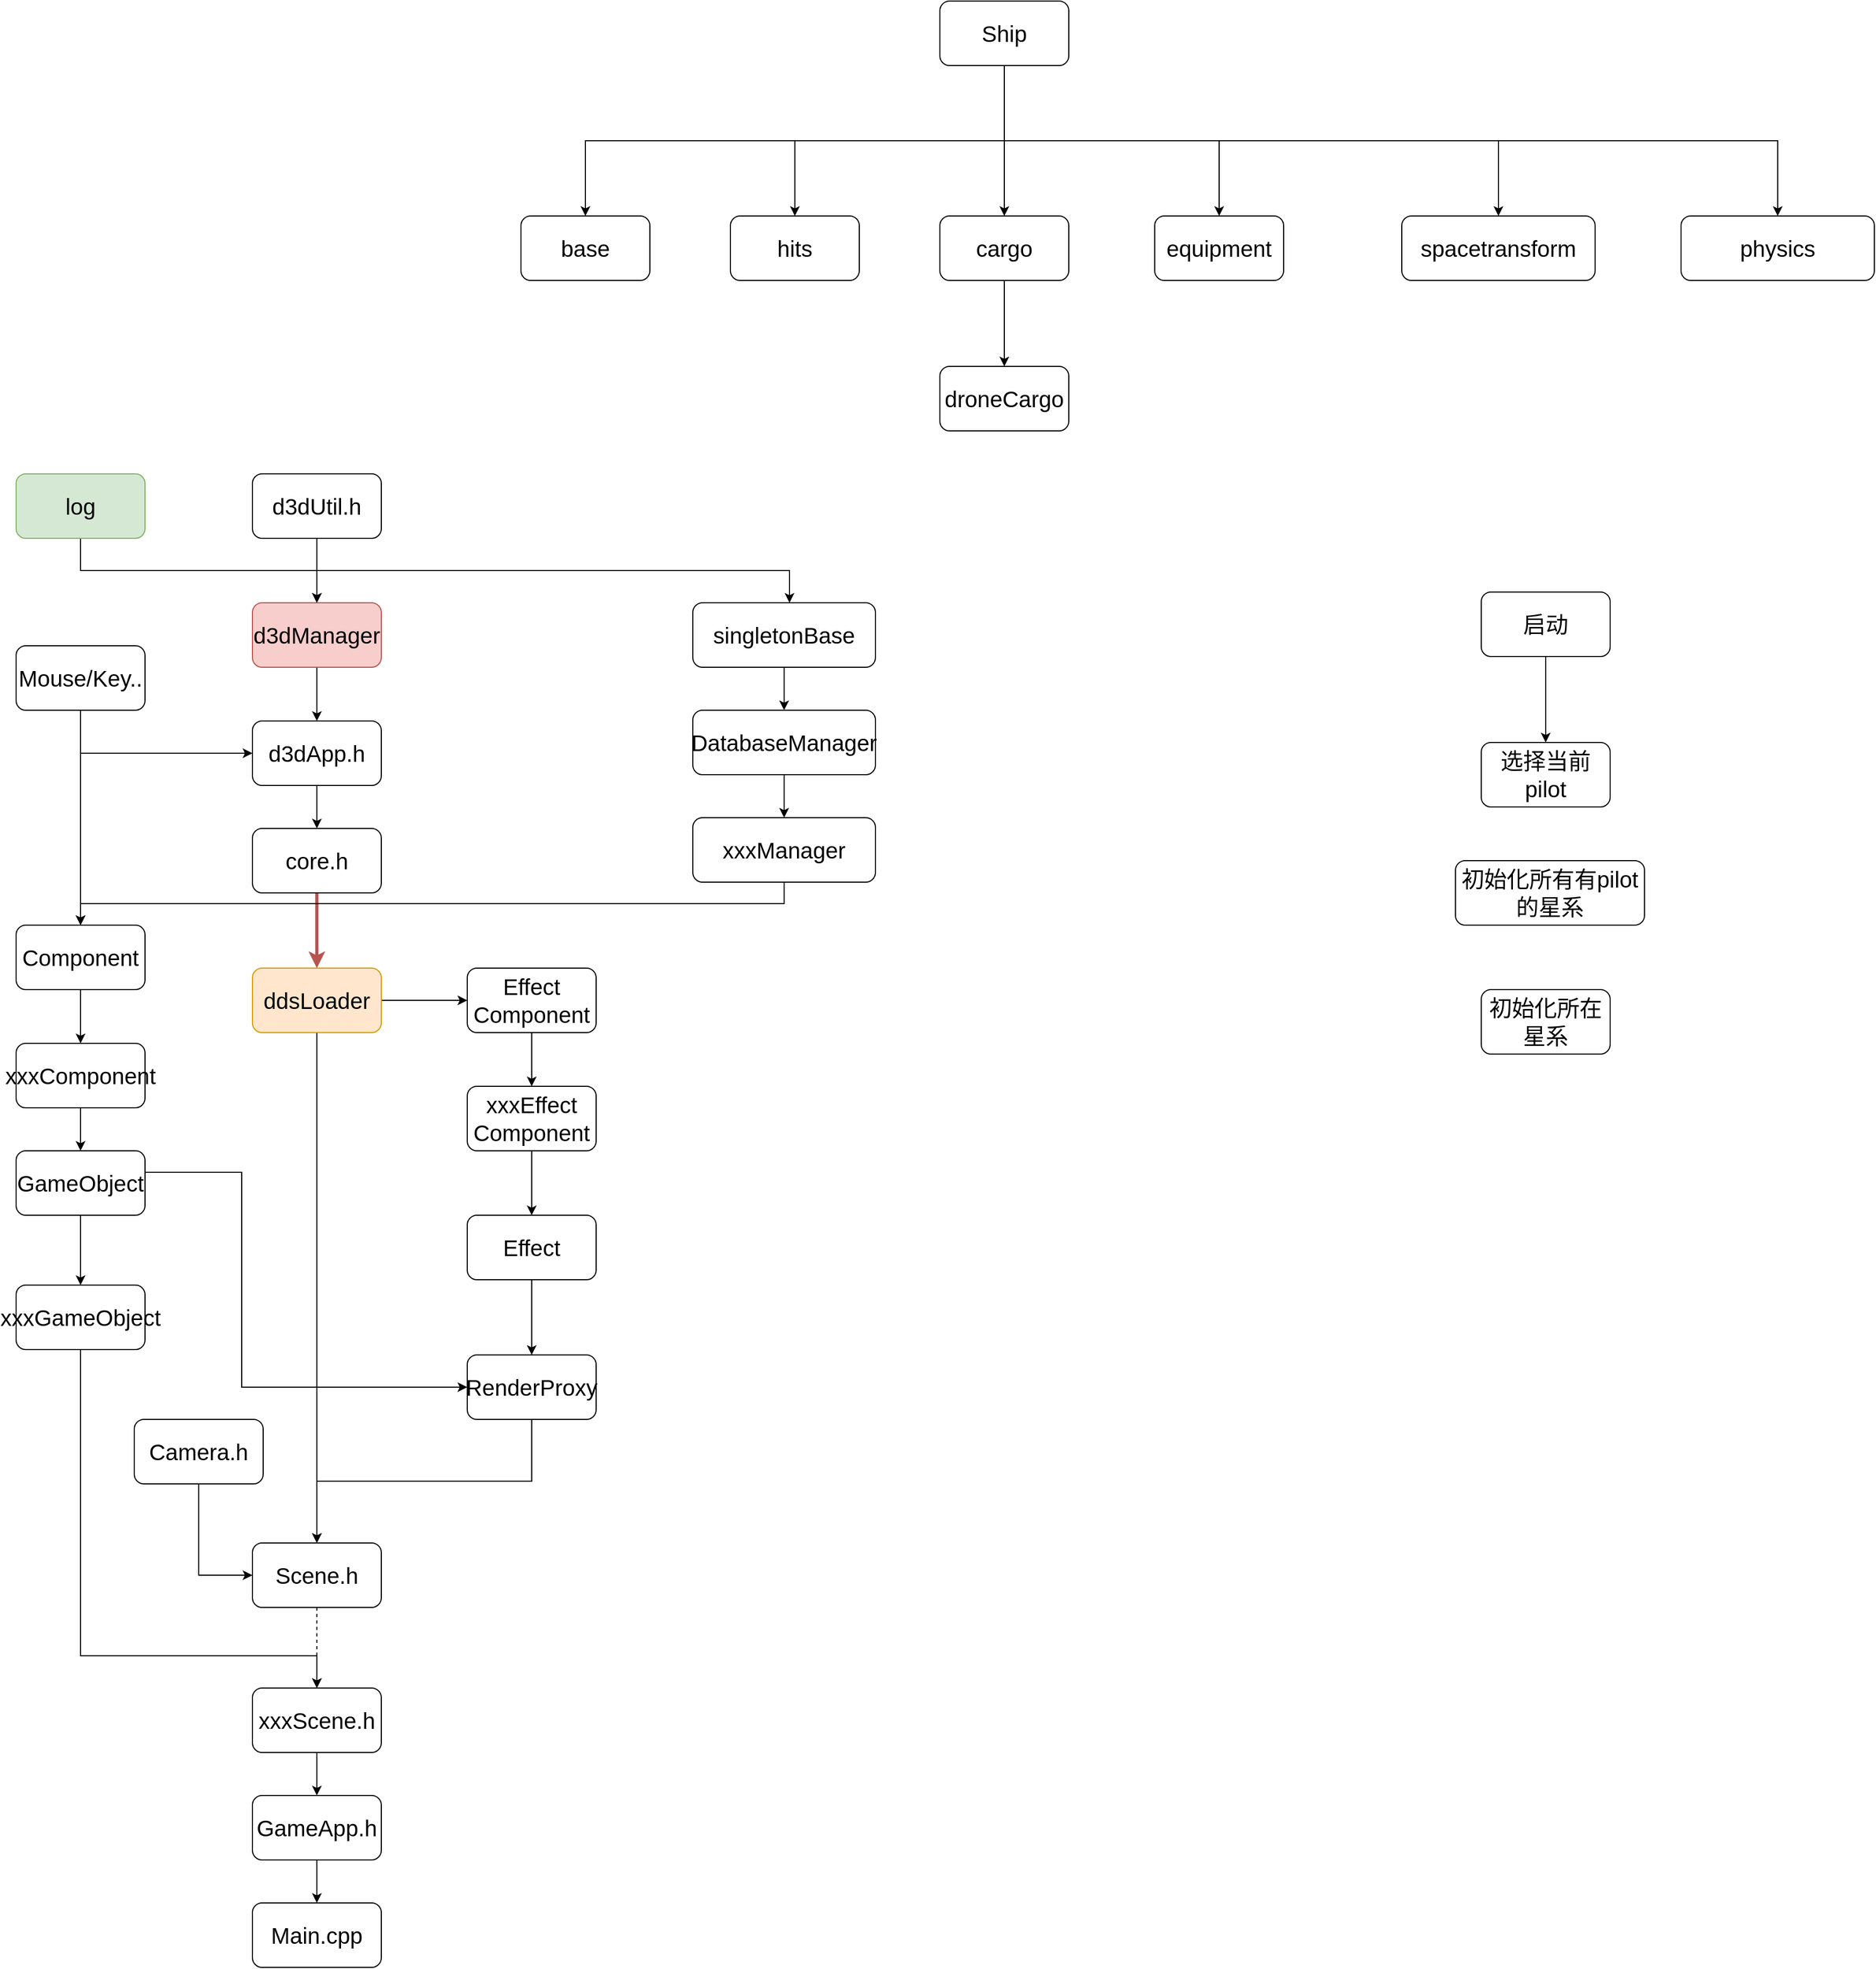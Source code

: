<mxfile version="15.3.8" type="device"><diagram id="Hw721hgOxFPbkTsfWIz8" name="第 1 页"><mxGraphModel dx="2172" dy="2765" grid="1" gridSize="10" guides="1" tooltips="1" connect="1" arrows="1" fold="1" page="1" pageScale="1" pageWidth="827" pageHeight="1169" math="0" shadow="0"><root><mxCell id="0"/><mxCell id="1" parent="0"/><mxCell id="YnN9txYMTx_A9ZVFnRX4-1" value="&lt;font style=&quot;font-size: 21px&quot;&gt;Main.cpp&lt;/font&gt;" style="rounded=1;whiteSpace=wrap;html=1;" parent="1" vertex="1"><mxGeometry x="390" y="1250" width="120" height="60" as="geometry"/></mxCell><mxCell id="YnN9txYMTx_A9ZVFnRX4-3" style="edgeStyle=orthogonalEdgeStyle;rounded=0;orthogonalLoop=1;jettySize=auto;html=1;exitX=0.5;exitY=1;exitDx=0;exitDy=0;entryX=0.5;entryY=0;entryDx=0;entryDy=0;" parent="1" source="YnN9txYMTx_A9ZVFnRX4-2" target="YnN9txYMTx_A9ZVFnRX4-1" edge="1"><mxGeometry relative="1" as="geometry"/></mxCell><mxCell id="YnN9txYMTx_A9ZVFnRX4-2" value="&lt;font style=&quot;font-size: 21px&quot;&gt;GameApp.h&lt;br&gt;&lt;/font&gt;" style="rounded=1;whiteSpace=wrap;html=1;" parent="1" vertex="1"><mxGeometry x="390" y="1150" width="120" height="60" as="geometry"/></mxCell><mxCell id="YnN9txYMTx_A9ZVFnRX4-25" style="edgeStyle=orthogonalEdgeStyle;rounded=0;orthogonalLoop=1;jettySize=auto;html=1;exitX=0.5;exitY=1;exitDx=0;exitDy=0;entryX=0.5;entryY=0;entryDx=0;entryDy=0;strokeWidth=1;" parent="1" source="YnN9txYMTx_A9ZVFnRX4-5" target="YnN9txYMTx_A9ZVFnRX4-24" edge="1"><mxGeometry relative="1" as="geometry"/></mxCell><mxCell id="YnN9txYMTx_A9ZVFnRX4-5" value="&lt;font style=&quot;font-size: 21px&quot;&gt;d3dApp.h&lt;br&gt;&lt;/font&gt;" style="rounded=1;whiteSpace=wrap;html=1;" parent="1" vertex="1"><mxGeometry x="390" y="150" width="120" height="60" as="geometry"/></mxCell><mxCell id="YnN9txYMTx_A9ZVFnRX4-19" style="edgeStyle=orthogonalEdgeStyle;rounded=0;orthogonalLoop=1;jettySize=auto;html=1;exitX=0.5;exitY=1;exitDx=0;exitDy=0;entryX=0;entryY=0.5;entryDx=0;entryDy=0;strokeWidth=1;" parent="1" source="YnN9txYMTx_A9ZVFnRX4-7" target="YnN9txYMTx_A9ZVFnRX4-9" edge="1"><mxGeometry relative="1" as="geometry"/></mxCell><mxCell id="YnN9txYMTx_A9ZVFnRX4-7" value="&lt;font style=&quot;font-size: 21px&quot;&gt;Camera.h&lt;br&gt;&lt;/font&gt;" style="rounded=1;whiteSpace=wrap;html=1;" parent="1" vertex="1"><mxGeometry x="280" y="800" width="120" height="60" as="geometry"/></mxCell><mxCell id="YnN9txYMTx_A9ZVFnRX4-14" style="edgeStyle=orthogonalEdgeStyle;rounded=0;orthogonalLoop=1;jettySize=auto;html=1;exitX=0.5;exitY=1;exitDx=0;exitDy=0;strokeWidth=1;dashed=1;" parent="1" source="YnN9txYMTx_A9ZVFnRX4-9" target="YnN9txYMTx_A9ZVFnRX4-13" edge="1"><mxGeometry relative="1" as="geometry"/></mxCell><mxCell id="YnN9txYMTx_A9ZVFnRX4-9" value="&lt;font style=&quot;font-size: 21px&quot;&gt;Scene.h&lt;br&gt;&lt;/font&gt;" style="rounded=1;whiteSpace=wrap;html=1;" parent="1" vertex="1"><mxGeometry x="390" y="915" width="120" height="60" as="geometry"/></mxCell><mxCell id="YnN9txYMTx_A9ZVFnRX4-12" value="" style="edgeStyle=orthogonalEdgeStyle;rounded=0;orthogonalLoop=1;jettySize=auto;html=1;strokeWidth=1;" parent="1" source="YnN9txYMTx_A9ZVFnRX4-11" target="YnN9txYMTx_A9ZVFnRX4-5" edge="1"><mxGeometry relative="1" as="geometry"/></mxCell><mxCell id="YnN9txYMTx_A9ZVFnRX4-11" value="&lt;font style=&quot;font-size: 21px&quot;&gt;d3dManager&lt;br&gt;&lt;/font&gt;" style="rounded=1;whiteSpace=wrap;html=1;fillColor=#f8cecc;strokeColor=#b85450;" parent="1" vertex="1"><mxGeometry x="390" y="40" width="120" height="60" as="geometry"/></mxCell><mxCell id="YnN9txYMTx_A9ZVFnRX4-15" style="edgeStyle=orthogonalEdgeStyle;rounded=0;orthogonalLoop=1;jettySize=auto;html=1;exitX=0.5;exitY=1;exitDx=0;exitDy=0;strokeWidth=1;entryX=0.5;entryY=0;entryDx=0;entryDy=0;" parent="1" source="YnN9txYMTx_A9ZVFnRX4-13" target="YnN9txYMTx_A9ZVFnRX4-2" edge="1"><mxGeometry relative="1" as="geometry"><Array as="points"/><mxPoint x="360" y="1120" as="targetPoint"/></mxGeometry></mxCell><mxCell id="YnN9txYMTx_A9ZVFnRX4-13" value="&lt;font style=&quot;font-size: 21px&quot;&gt;xxxScene.h&lt;br&gt;&lt;/font&gt;" style="rounded=1;whiteSpace=wrap;html=1;" parent="1" vertex="1"><mxGeometry x="390" y="1050" width="120" height="60" as="geometry"/></mxCell><mxCell id="YnN9txYMTx_A9ZVFnRX4-17" style="edgeStyle=orthogonalEdgeStyle;rounded=0;orthogonalLoop=1;jettySize=auto;html=1;exitX=0.5;exitY=1;exitDx=0;exitDy=0;entryX=0;entryY=0.5;entryDx=0;entryDy=0;strokeWidth=1;" parent="1" source="YnN9txYMTx_A9ZVFnRX4-16" target="YnN9txYMTx_A9ZVFnRX4-5" edge="1"><mxGeometry relative="1" as="geometry"/></mxCell><mxCell id="YnN9txYMTx_A9ZVFnRX4-31" style="edgeStyle=orthogonalEdgeStyle;rounded=0;orthogonalLoop=1;jettySize=auto;html=1;exitX=0.5;exitY=1;exitDx=0;exitDy=0;entryX=0.5;entryY=0;entryDx=0;entryDy=0;strokeWidth=1;" parent="1" source="YnN9txYMTx_A9ZVFnRX4-16" target="YnN9txYMTx_A9ZVFnRX4-30" edge="1"><mxGeometry relative="1" as="geometry"/></mxCell><mxCell id="YnN9txYMTx_A9ZVFnRX4-16" value="&lt;font style=&quot;font-size: 21px&quot;&gt;Mouse/Key..&lt;br&gt;&lt;/font&gt;" style="rounded=1;whiteSpace=wrap;html=1;" parent="1" vertex="1"><mxGeometry x="170" y="80" width="120" height="60" as="geometry"/></mxCell><mxCell id="u9obsvB2XbYWiW2KHDWx-3" style="edgeStyle=orthogonalEdgeStyle;rounded=0;orthogonalLoop=1;jettySize=auto;html=1;exitX=1;exitY=0.5;exitDx=0;exitDy=0;" parent="1" source="YnN9txYMTx_A9ZVFnRX4-20" target="YnN9txYMTx_A9ZVFnRX4-52" edge="1"><mxGeometry relative="1" as="geometry"/></mxCell><mxCell id="u9obsvB2XbYWiW2KHDWx-5" style="edgeStyle=orthogonalEdgeStyle;rounded=0;orthogonalLoop=1;jettySize=auto;html=1;exitX=0.5;exitY=1;exitDx=0;exitDy=0;entryX=0.5;entryY=0;entryDx=0;entryDy=0;" parent="1" source="YnN9txYMTx_A9ZVFnRX4-20" target="YnN9txYMTx_A9ZVFnRX4-9" edge="1"><mxGeometry relative="1" as="geometry"/></mxCell><mxCell id="YnN9txYMTx_A9ZVFnRX4-20" value="&lt;font style=&quot;font-size: 21px&quot;&gt;ddsLoader&lt;br&gt;&lt;/font&gt;" style="rounded=1;whiteSpace=wrap;html=1;fillColor=#ffe6cc;strokeColor=#d79b00;" parent="1" vertex="1"><mxGeometry x="390" y="380" width="120" height="60" as="geometry"/></mxCell><mxCell id="lGh2CRuiXg9rvcIyBtxu-3" style="edgeStyle=orthogonalEdgeStyle;rounded=0;orthogonalLoop=1;jettySize=auto;html=1;exitX=0.5;exitY=1;exitDx=0;exitDy=0;fillColor=#f8cecc;strokeColor=#b85450;strokeWidth=3;entryX=0.5;entryY=0;entryDx=0;entryDy=0;" parent="1" source="YnN9txYMTx_A9ZVFnRX4-24" target="YnN9txYMTx_A9ZVFnRX4-20" edge="1"><mxGeometry relative="1" as="geometry"><mxPoint x="740" y="230" as="targetPoint"/></mxGeometry></mxCell><mxCell id="YnN9txYMTx_A9ZVFnRX4-24" value="&lt;font style=&quot;font-size: 21px&quot;&gt;core.h&lt;br&gt;&lt;/font&gt;" style="rounded=1;whiteSpace=wrap;html=1;" parent="1" vertex="1"><mxGeometry x="390" y="250" width="120" height="60" as="geometry"/></mxCell><mxCell id="YnN9txYMTx_A9ZVFnRX4-27" style="edgeStyle=orthogonalEdgeStyle;rounded=0;orthogonalLoop=1;jettySize=auto;html=1;exitX=0.5;exitY=1;exitDx=0;exitDy=0;strokeWidth=1;" parent="1" source="YnN9txYMTx_A9ZVFnRX4-26" edge="1"><mxGeometry relative="1" as="geometry"><mxPoint x="450" y="40" as="targetPoint"/></mxGeometry></mxCell><mxCell id="1HjVURU9UfU6GPYUOFWk-1" style="edgeStyle=orthogonalEdgeStyle;rounded=0;orthogonalLoop=1;jettySize=auto;html=1;exitX=0.5;exitY=1;exitDx=0;exitDy=0;" parent="1" source="YnN9txYMTx_A9ZVFnRX4-26" target="YnN9txYMTx_A9ZVFnRX4-42" edge="1"><mxGeometry relative="1" as="geometry"><Array as="points"><mxPoint x="450" y="10"/><mxPoint x="890" y="10"/></Array></mxGeometry></mxCell><mxCell id="YnN9txYMTx_A9ZVFnRX4-26" value="&lt;font style=&quot;font-size: 21px&quot;&gt;d3dUtil.h&lt;br&gt;&lt;/font&gt;" style="rounded=1;whiteSpace=wrap;html=1;" parent="1" vertex="1"><mxGeometry x="390" y="-80" width="120" height="60" as="geometry"/></mxCell><mxCell id="YnN9txYMTx_A9ZVFnRX4-33" style="edgeStyle=orthogonalEdgeStyle;rounded=0;orthogonalLoop=1;jettySize=auto;html=1;exitX=0.5;exitY=1;exitDx=0;exitDy=0;strokeWidth=1;" parent="1" source="YnN9txYMTx_A9ZVFnRX4-30" target="YnN9txYMTx_A9ZVFnRX4-32" edge="1"><mxGeometry relative="1" as="geometry"/></mxCell><mxCell id="YnN9txYMTx_A9ZVFnRX4-30" value="&lt;font style=&quot;font-size: 21px&quot;&gt;Component&lt;br&gt;&lt;/font&gt;" style="rounded=1;whiteSpace=wrap;html=1;" parent="1" vertex="1"><mxGeometry x="170" y="340" width="120" height="60" as="geometry"/></mxCell><mxCell id="YnN9txYMTx_A9ZVFnRX4-36" style="edgeStyle=orthogonalEdgeStyle;rounded=0;orthogonalLoop=1;jettySize=auto;html=1;exitX=0.5;exitY=1;exitDx=0;exitDy=0;entryX=0.5;entryY=0;entryDx=0;entryDy=0;strokeWidth=1;" parent="1" source="YnN9txYMTx_A9ZVFnRX4-32" target="YnN9txYMTx_A9ZVFnRX4-34" edge="1"><mxGeometry relative="1" as="geometry"/></mxCell><mxCell id="YnN9txYMTx_A9ZVFnRX4-32" value="&lt;font style=&quot;font-size: 21px&quot;&gt;xxxComponent&lt;br&gt;&lt;/font&gt;" style="rounded=1;whiteSpace=wrap;html=1;" parent="1" vertex="1"><mxGeometry x="170" y="450" width="120" height="60" as="geometry"/></mxCell><mxCell id="YnN9txYMTx_A9ZVFnRX4-38" style="edgeStyle=orthogonalEdgeStyle;rounded=0;orthogonalLoop=1;jettySize=auto;html=1;exitX=0.5;exitY=1;exitDx=0;exitDy=0;entryX=0.5;entryY=0;entryDx=0;entryDy=0;strokeWidth=1;" parent="1" source="YnN9txYMTx_A9ZVFnRX4-34" target="YnN9txYMTx_A9ZVFnRX4-37" edge="1"><mxGeometry relative="1" as="geometry"/></mxCell><mxCell id="YnN9txYMTx_A9ZVFnRX4-51" style="edgeStyle=orthogonalEdgeStyle;rounded=0;orthogonalLoop=1;jettySize=auto;html=1;exitX=0.5;exitY=1;exitDx=0;exitDy=0;entryX=0;entryY=0.5;entryDx=0;entryDy=0;strokeWidth=1;" parent="1" source="YnN9txYMTx_A9ZVFnRX4-34" target="YnN9txYMTx_A9ZVFnRX4-47" edge="1"><mxGeometry relative="1" as="geometry"><Array as="points"><mxPoint x="230" y="570"/><mxPoint x="380" y="570"/><mxPoint x="380" y="770"/></Array></mxGeometry></mxCell><mxCell id="YnN9txYMTx_A9ZVFnRX4-34" value="&lt;font style=&quot;font-size: 21px&quot;&gt;GameObject&lt;br&gt;&lt;/font&gt;" style="rounded=1;whiteSpace=wrap;html=1;" parent="1" vertex="1"><mxGeometry x="170" y="550" width="120" height="60" as="geometry"/></mxCell><mxCell id="YnN9txYMTx_A9ZVFnRX4-39" style="edgeStyle=orthogonalEdgeStyle;rounded=0;orthogonalLoop=1;jettySize=auto;html=1;exitX=0.5;exitY=1;exitDx=0;exitDy=0;strokeWidth=1;entryX=0.5;entryY=0;entryDx=0;entryDy=0;" parent="1" source="YnN9txYMTx_A9ZVFnRX4-37" target="YnN9txYMTx_A9ZVFnRX4-13" edge="1"><mxGeometry relative="1" as="geometry"><mxPoint x="640" y="960" as="targetPoint"/><Array as="points"><mxPoint x="230" y="1020"/><mxPoint x="450" y="1020"/></Array></mxGeometry></mxCell><mxCell id="YnN9txYMTx_A9ZVFnRX4-37" value="&lt;font style=&quot;font-size: 21px&quot;&gt;xxxGameObject&lt;br&gt;&lt;/font&gt;" style="rounded=1;whiteSpace=wrap;html=1;" parent="1" vertex="1"><mxGeometry x="170" y="675" width="120" height="60" as="geometry"/></mxCell><mxCell id="YnN9txYMTx_A9ZVFnRX4-44" value="" style="edgeStyle=orthogonalEdgeStyle;rounded=0;orthogonalLoop=1;jettySize=auto;html=1;strokeWidth=1;" parent="1" source="YnN9txYMTx_A9ZVFnRX4-40" target="YnN9txYMTx_A9ZVFnRX4-43" edge="1"><mxGeometry relative="1" as="geometry"/></mxCell><mxCell id="YnN9txYMTx_A9ZVFnRX4-40" value="&lt;font style=&quot;font-size: 21px&quot;&gt;DatabaseManager&lt;/font&gt;" style="rounded=1;whiteSpace=wrap;html=1;" parent="1" vertex="1"><mxGeometry x="800" y="140" width="170" height="60" as="geometry"/></mxCell><mxCell id="YnN9txYMTx_A9ZVFnRX4-41" style="edgeStyle=orthogonalEdgeStyle;rounded=0;orthogonalLoop=1;jettySize=auto;html=1;exitX=0.5;exitY=1;exitDx=0;exitDy=0;entryX=0.5;entryY=0;entryDx=0;entryDy=0;" parent="1" source="YnN9txYMTx_A9ZVFnRX4-42" target="YnN9txYMTx_A9ZVFnRX4-40" edge="1"><mxGeometry relative="1" as="geometry"/></mxCell><mxCell id="YnN9txYMTx_A9ZVFnRX4-42" value="&lt;font style=&quot;font-size: 21px&quot;&gt;singletonBase&lt;br&gt;&lt;/font&gt;" style="rounded=1;whiteSpace=wrap;html=1;" parent="1" vertex="1"><mxGeometry x="800" y="40" width="170" height="60" as="geometry"/></mxCell><mxCell id="o3Sh18jPpHJgd7l0m_Hk-3" style="edgeStyle=orthogonalEdgeStyle;rounded=0;orthogonalLoop=1;jettySize=auto;html=1;exitX=0.5;exitY=1;exitDx=0;exitDy=0;entryX=0.5;entryY=0;entryDx=0;entryDy=0;" edge="1" parent="1" source="YnN9txYMTx_A9ZVFnRX4-43" target="YnN9txYMTx_A9ZVFnRX4-30"><mxGeometry relative="1" as="geometry"/></mxCell><mxCell id="YnN9txYMTx_A9ZVFnRX4-43" value="&lt;span style=&quot;font-size: 21px&quot;&gt;xxxManager&lt;/span&gt;" style="rounded=1;whiteSpace=wrap;html=1;" parent="1" vertex="1"><mxGeometry x="800" y="240" width="170" height="60" as="geometry"/></mxCell><mxCell id="YnN9txYMTx_A9ZVFnRX4-50" value="" style="edgeStyle=orthogonalEdgeStyle;rounded=0;orthogonalLoop=1;jettySize=auto;html=1;strokeWidth=1;" parent="1" source="YnN9txYMTx_A9ZVFnRX4-45" target="YnN9txYMTx_A9ZVFnRX4-47" edge="1"><mxGeometry relative="1" as="geometry"/></mxCell><mxCell id="YnN9txYMTx_A9ZVFnRX4-45" value="&lt;font style=&quot;font-size: 21px&quot;&gt;Effect&lt;br&gt;&lt;/font&gt;" style="rounded=1;whiteSpace=wrap;html=1;" parent="1" vertex="1"><mxGeometry x="590" y="610" width="120" height="60" as="geometry"/></mxCell><mxCell id="UX9jRyjilkTLklTMvNNZ-2" style="edgeStyle=orthogonalEdgeStyle;rounded=0;orthogonalLoop=1;jettySize=auto;html=1;exitX=0.5;exitY=1;exitDx=0;exitDy=0;entryX=0.5;entryY=0;entryDx=0;entryDy=0;" parent="1" source="YnN9txYMTx_A9ZVFnRX4-47" target="YnN9txYMTx_A9ZVFnRX4-9" edge="1"><mxGeometry relative="1" as="geometry"/></mxCell><mxCell id="YnN9txYMTx_A9ZVFnRX4-47" value="&lt;font style=&quot;font-size: 21px&quot;&gt;RenderProxy&lt;br&gt;&lt;/font&gt;" style="rounded=1;whiteSpace=wrap;html=1;" parent="1" vertex="1"><mxGeometry x="590" y="740" width="120" height="60" as="geometry"/></mxCell><mxCell id="YnN9txYMTx_A9ZVFnRX4-55" style="edgeStyle=orthogonalEdgeStyle;rounded=0;orthogonalLoop=1;jettySize=auto;html=1;exitX=0.5;exitY=1;exitDx=0;exitDy=0;strokeWidth=1;" parent="1" source="YnN9txYMTx_A9ZVFnRX4-52" target="YnN9txYMTx_A9ZVFnRX4-54" edge="1"><mxGeometry relative="1" as="geometry"/></mxCell><mxCell id="YnN9txYMTx_A9ZVFnRX4-52" value="&lt;font style=&quot;font-size: 21px&quot;&gt;Effect&lt;br&gt;Component&lt;br&gt;&lt;/font&gt;" style="rounded=1;whiteSpace=wrap;html=1;" parent="1" vertex="1"><mxGeometry x="590" y="380" width="120" height="60" as="geometry"/></mxCell><mxCell id="YnN9txYMTx_A9ZVFnRX4-56" style="edgeStyle=orthogonalEdgeStyle;rounded=0;orthogonalLoop=1;jettySize=auto;html=1;exitX=0.5;exitY=1;exitDx=0;exitDy=0;entryX=0.5;entryY=0;entryDx=0;entryDy=0;strokeWidth=1;" parent="1" source="YnN9txYMTx_A9ZVFnRX4-54" target="YnN9txYMTx_A9ZVFnRX4-45" edge="1"><mxGeometry relative="1" as="geometry"/></mxCell><mxCell id="YnN9txYMTx_A9ZVFnRX4-54" value="&lt;font style=&quot;font-size: 21px&quot;&gt;xxxEffect&lt;br&gt;Component&lt;br&gt;&lt;/font&gt;" style="rounded=1;whiteSpace=wrap;html=1;" parent="1" vertex="1"><mxGeometry x="590" y="490" width="120" height="60" as="geometry"/></mxCell><mxCell id="IxntgBla7TAyRkQZS9vK-2" value="&lt;font style=&quot;font-size: 21px&quot;&gt;hits&lt;br&gt;&lt;/font&gt;" style="rounded=1;whiteSpace=wrap;html=1;" parent="1" vertex="1"><mxGeometry x="835" y="-320" width="120" height="60" as="geometry"/></mxCell><mxCell id="IxntgBla7TAyRkQZS9vK-11" value="" style="edgeStyle=orthogonalEdgeStyle;rounded=0;orthogonalLoop=1;jettySize=auto;html=1;" parent="1" source="IxntgBla7TAyRkQZS9vK-3" target="IxntgBla7TAyRkQZS9vK-6" edge="1"><mxGeometry relative="1" as="geometry"/></mxCell><mxCell id="IxntgBla7TAyRkQZS9vK-3" value="&lt;font style=&quot;font-size: 21px&quot;&gt;cargo&lt;br&gt;&lt;/font&gt;" style="rounded=1;whiteSpace=wrap;html=1;" parent="1" vertex="1"><mxGeometry x="1030" y="-320" width="120" height="60" as="geometry"/></mxCell><mxCell id="IxntgBla7TAyRkQZS9vK-4" value="&lt;font style=&quot;font-size: 21px&quot;&gt;equipment&lt;br&gt;&lt;/font&gt;" style="rounded=1;whiteSpace=wrap;html=1;" parent="1" vertex="1"><mxGeometry x="1230" y="-320" width="120" height="60" as="geometry"/></mxCell><mxCell id="IxntgBla7TAyRkQZS9vK-6" value="&lt;font style=&quot;font-size: 21px&quot;&gt;droneCargo&lt;br&gt;&lt;/font&gt;" style="rounded=1;whiteSpace=wrap;html=1;" parent="1" vertex="1"><mxGeometry x="1030" y="-180" width="120" height="60" as="geometry"/></mxCell><mxCell id="IxntgBla7TAyRkQZS9vK-8" value="&lt;font style=&quot;font-size: 21px&quot;&gt;base&lt;br&gt;&lt;/font&gt;" style="rounded=1;whiteSpace=wrap;html=1;" parent="1" vertex="1"><mxGeometry x="640" y="-320" width="120" height="60" as="geometry"/></mxCell><mxCell id="IxntgBla7TAyRkQZS9vK-10" value="&lt;font style=&quot;font-size: 21px&quot;&gt;spacetransform&lt;br&gt;&lt;/font&gt;" style="rounded=1;whiteSpace=wrap;html=1;" parent="1" vertex="1"><mxGeometry x="1460" y="-320" width="180" height="60" as="geometry"/></mxCell><mxCell id="IxntgBla7TAyRkQZS9vK-13" style="edgeStyle=orthogonalEdgeStyle;rounded=0;orthogonalLoop=1;jettySize=auto;html=1;exitX=0.5;exitY=1;exitDx=0;exitDy=0;entryX=0.5;entryY=0;entryDx=0;entryDy=0;" parent="1" source="IxntgBla7TAyRkQZS9vK-12" target="IxntgBla7TAyRkQZS9vK-8" edge="1"><mxGeometry relative="1" as="geometry"/></mxCell><mxCell id="IxntgBla7TAyRkQZS9vK-14" style="edgeStyle=orthogonalEdgeStyle;rounded=0;orthogonalLoop=1;jettySize=auto;html=1;exitX=0.5;exitY=1;exitDx=0;exitDy=0;" parent="1" source="IxntgBla7TAyRkQZS9vK-12" target="IxntgBla7TAyRkQZS9vK-2" edge="1"><mxGeometry relative="1" as="geometry"/></mxCell><mxCell id="IxntgBla7TAyRkQZS9vK-15" style="edgeStyle=orthogonalEdgeStyle;rounded=0;orthogonalLoop=1;jettySize=auto;html=1;exitX=0.5;exitY=1;exitDx=0;exitDy=0;entryX=0.5;entryY=0;entryDx=0;entryDy=0;" parent="1" source="IxntgBla7TAyRkQZS9vK-12" target="IxntgBla7TAyRkQZS9vK-3" edge="1"><mxGeometry relative="1" as="geometry"/></mxCell><mxCell id="IxntgBla7TAyRkQZS9vK-16" style="edgeStyle=orthogonalEdgeStyle;rounded=0;orthogonalLoop=1;jettySize=auto;html=1;exitX=0.5;exitY=1;exitDx=0;exitDy=0;" parent="1" source="IxntgBla7TAyRkQZS9vK-12" target="IxntgBla7TAyRkQZS9vK-4" edge="1"><mxGeometry relative="1" as="geometry"/></mxCell><mxCell id="IxntgBla7TAyRkQZS9vK-17" style="edgeStyle=orthogonalEdgeStyle;rounded=0;orthogonalLoop=1;jettySize=auto;html=1;exitX=0.5;exitY=1;exitDx=0;exitDy=0;entryX=0.5;entryY=0;entryDx=0;entryDy=0;" parent="1" source="IxntgBla7TAyRkQZS9vK-12" target="IxntgBla7TAyRkQZS9vK-10" edge="1"><mxGeometry relative="1" as="geometry"/></mxCell><mxCell id="IxntgBla7TAyRkQZS9vK-19" style="edgeStyle=orthogonalEdgeStyle;rounded=0;orthogonalLoop=1;jettySize=auto;html=1;exitX=0.5;exitY=1;exitDx=0;exitDy=0;entryX=0.5;entryY=0;entryDx=0;entryDy=0;" parent="1" source="IxntgBla7TAyRkQZS9vK-12" target="IxntgBla7TAyRkQZS9vK-18" edge="1"><mxGeometry relative="1" as="geometry"/></mxCell><mxCell id="IxntgBla7TAyRkQZS9vK-12" value="&lt;font style=&quot;font-size: 21px&quot;&gt;Ship&lt;br&gt;&lt;/font&gt;" style="rounded=1;whiteSpace=wrap;html=1;" parent="1" vertex="1"><mxGeometry x="1030" y="-520" width="120" height="60" as="geometry"/></mxCell><mxCell id="IxntgBla7TAyRkQZS9vK-18" value="&lt;font style=&quot;font-size: 21px&quot;&gt;physics&lt;br&gt;&lt;/font&gt;" style="rounded=1;whiteSpace=wrap;html=1;" parent="1" vertex="1"><mxGeometry x="1720" y="-320" width="180" height="60" as="geometry"/></mxCell><mxCell id="oIZZGnp2AhgEnJja6L3y-3" value="" style="edgeStyle=orthogonalEdgeStyle;rounded=0;orthogonalLoop=1;jettySize=auto;html=1;" parent="1" source="oIZZGnp2AhgEnJja6L3y-1" target="oIZZGnp2AhgEnJja6L3y-2" edge="1"><mxGeometry relative="1" as="geometry"/></mxCell><mxCell id="oIZZGnp2AhgEnJja6L3y-1" value="&lt;font style=&quot;font-size: 21px&quot;&gt;启动&lt;br&gt;&lt;/font&gt;" style="rounded=1;whiteSpace=wrap;html=1;" parent="1" vertex="1"><mxGeometry x="1534" y="30" width="120" height="60" as="geometry"/></mxCell><mxCell id="oIZZGnp2AhgEnJja6L3y-2" value="&lt;font style=&quot;font-size: 21px&quot;&gt;选择当前pilot&lt;br&gt;&lt;/font&gt;" style="rounded=1;whiteSpace=wrap;html=1;" parent="1" vertex="1"><mxGeometry x="1534" y="170" width="120" height="60" as="geometry"/></mxCell><mxCell id="oIZZGnp2AhgEnJja6L3y-4" value="&lt;font style=&quot;font-size: 21px&quot;&gt;初始化所有有pilot的星系&lt;br&gt;&lt;/font&gt;" style="rounded=1;whiteSpace=wrap;html=1;" parent="1" vertex="1"><mxGeometry x="1510" y="280" width="176" height="60" as="geometry"/></mxCell><mxCell id="oIZZGnp2AhgEnJja6L3y-5" value="&lt;font style=&quot;font-size: 21px&quot;&gt;初始化所在星系&lt;br&gt;&lt;/font&gt;" style="rounded=1;whiteSpace=wrap;html=1;" parent="1" vertex="1"><mxGeometry x="1534" y="400" width="120" height="60" as="geometry"/></mxCell><mxCell id="o3Sh18jPpHJgd7l0m_Hk-2" style="edgeStyle=orthogonalEdgeStyle;rounded=0;orthogonalLoop=1;jettySize=auto;html=1;exitX=0.5;exitY=1;exitDx=0;exitDy=0;entryX=0.5;entryY=0;entryDx=0;entryDy=0;" edge="1" parent="1" source="o3Sh18jPpHJgd7l0m_Hk-1" target="YnN9txYMTx_A9ZVFnRX4-11"><mxGeometry relative="1" as="geometry"/></mxCell><mxCell id="o3Sh18jPpHJgd7l0m_Hk-1" value="&lt;font style=&quot;font-size: 21px&quot;&gt;log&lt;br&gt;&lt;/font&gt;" style="rounded=1;whiteSpace=wrap;html=1;fillColor=#d5e8d4;strokeColor=#82b366;" vertex="1" parent="1"><mxGeometry x="170" y="-80" width="120" height="60" as="geometry"/></mxCell></root></mxGraphModel></diagram></mxfile>